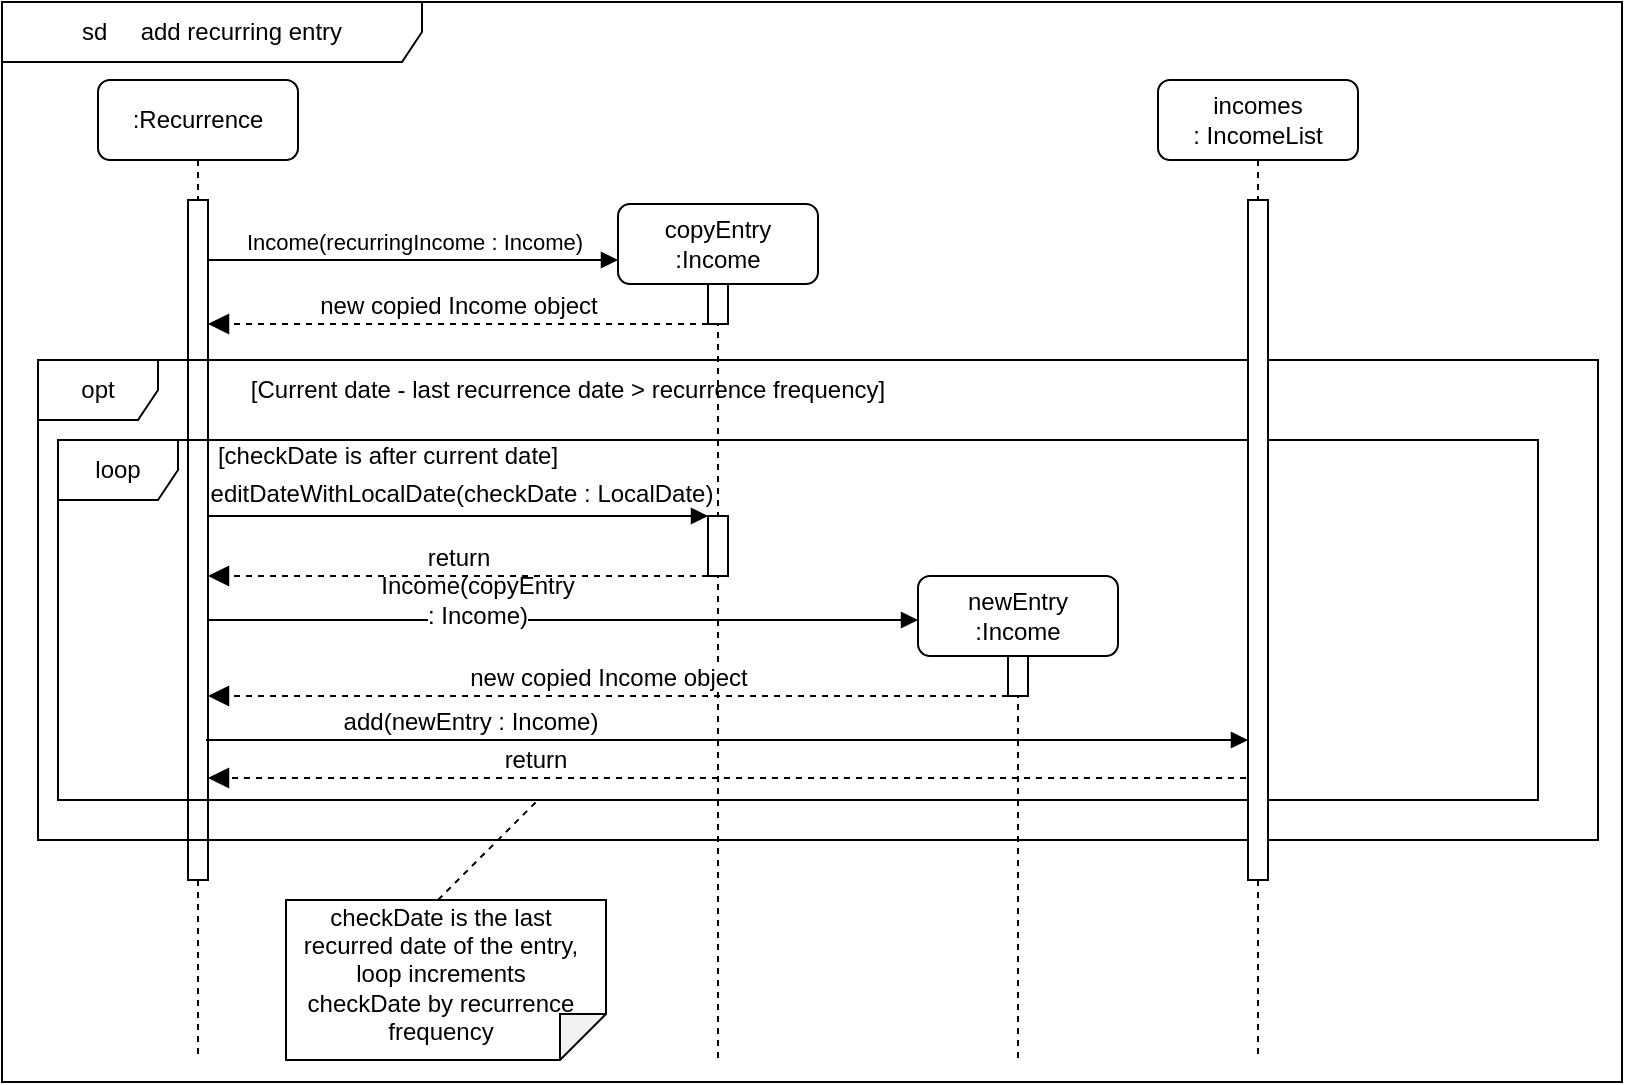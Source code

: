 <mxGraphModel dx="816" dy="549" grid="1" gridSize="10" guides="1" tooltips="1" connect="1" arrows="1" fold="1" page="1" pageScale="1" pageWidth="850" pageHeight="1100" math="0" shadow="0">
  <root>
    <mxCell id="0" />
    <mxCell id="1" parent="0" />
    <mxCell id="aM9ryv3xv72pqoxQDRHE-1" value=":Recurrence" style="shape=umlLifeline;rounded=1;perimeter=lifelinePerimeter;whiteSpace=wrap;html=1;container=0;dropTarget=0;collapsible=0;recursiveResize=0;outlineConnect=0;portConstraint=eastwest;newEdgeStyle={&quot;edgeStyle&quot;:&quot;elbowEdgeStyle&quot;,&quot;elbow&quot;:&quot;vertical&quot;,&quot;curved&quot;:0,&quot;rounded&quot;:0};" parent="1" vertex="1">
      <mxGeometry x="58" y="59" width="100" height="490" as="geometry" />
    </mxCell>
    <mxCell id="aM9ryv3xv72pqoxQDRHE-2" value="" style="html=1;points=[];perimeter=orthogonalPerimeter;outlineConnect=0;targetShapes=umlLifeline;portConstraint=eastwest;newEdgeStyle={&quot;edgeStyle&quot;:&quot;elbowEdgeStyle&quot;,&quot;elbow&quot;:&quot;vertical&quot;,&quot;curved&quot;:0,&quot;rounded&quot;:0};" parent="aM9ryv3xv72pqoxQDRHE-1" vertex="1">
      <mxGeometry x="45" y="60" width="10" height="340" as="geometry" />
    </mxCell>
    <mxCell id="aM9ryv3xv72pqoxQDRHE-5" value="copyEntry&lt;br&gt;:Income" style="shape=umlLifeline;rounded=1;perimeter=lifelinePerimeter;whiteSpace=wrap;html=1;container=0;dropTarget=0;collapsible=0;recursiveResize=0;outlineConnect=0;portConstraint=eastwest;newEdgeStyle={&quot;edgeStyle&quot;:&quot;elbowEdgeStyle&quot;,&quot;elbow&quot;:&quot;vertical&quot;,&quot;curved&quot;:0,&quot;rounded&quot;:0};" parent="1" vertex="1">
      <mxGeometry x="318" y="121" width="100" height="428" as="geometry" />
    </mxCell>
    <mxCell id="aM9ryv3xv72pqoxQDRHE-6" value="" style="html=1;points=[];perimeter=orthogonalPerimeter;outlineConnect=0;targetShapes=umlLifeline;portConstraint=eastwest;newEdgeStyle={&quot;edgeStyle&quot;:&quot;elbowEdgeStyle&quot;,&quot;elbow&quot;:&quot;vertical&quot;,&quot;curved&quot;:0,&quot;rounded&quot;:0};" parent="aM9ryv3xv72pqoxQDRHE-5" vertex="1">
      <mxGeometry x="45" y="40" width="10" height="20" as="geometry" />
    </mxCell>
    <mxCell id="aM9ryv3xv72pqoxQDRHE-7" value="Income(recurringIncome : Income)" style="html=1;verticalAlign=bottom;endArrow=block;edgeStyle=elbowEdgeStyle;elbow=vertical;curved=0;rounded=0;" parent="1" source="aM9ryv3xv72pqoxQDRHE-2" edge="1">
      <mxGeometry relative="1" as="geometry">
        <mxPoint x="213" y="149" as="sourcePoint" />
        <Array as="points">
          <mxPoint x="308" y="149" />
        </Array>
        <mxPoint x="318" y="149" as="targetPoint" />
      </mxGeometry>
    </mxCell>
    <mxCell id="aM9ryv3xv72pqoxQDRHE-8" value="&lt;font style=&quot;font-size: 12px;&quot;&gt;new copied Income object&lt;/font&gt;" style="html=1;verticalAlign=bottom;endArrow=block;dashed=1;endSize=8;edgeStyle=elbowEdgeStyle;elbow=vertical;curved=0;rounded=0;endFill=1;" parent="1" source="aM9ryv3xv72pqoxQDRHE-6" edge="1">
      <mxGeometry relative="1" as="geometry">
        <mxPoint x="113" y="181" as="targetPoint" />
        <Array as="points">
          <mxPoint x="208" y="181" />
        </Array>
        <mxPoint x="358" y="181" as="sourcePoint" />
      </mxGeometry>
    </mxCell>
    <mxCell id="KprL8Gtzc8UCZSi8YQah-1" value="opt" style="shape=umlFrame;whiteSpace=wrap;html=1;pointerEvents=0;" vertex="1" parent="1">
      <mxGeometry x="28" y="199" width="780" height="240" as="geometry" />
    </mxCell>
    <mxCell id="KprL8Gtzc8UCZSi8YQah-2" value="[Current date - last recurrence date &amp;gt; recurrence frequency]" style="text;html=1;align=center;verticalAlign=middle;whiteSpace=wrap;rounded=0;" vertex="1" parent="1">
      <mxGeometry x="128" y="199" width="330" height="30" as="geometry" />
    </mxCell>
    <mxCell id="KprL8Gtzc8UCZSi8YQah-3" value="loop" style="shape=umlFrame;whiteSpace=wrap;html=1;pointerEvents=0;" vertex="1" parent="1">
      <mxGeometry x="38" y="239" width="740" height="180" as="geometry" />
    </mxCell>
    <mxCell id="KprL8Gtzc8UCZSi8YQah-4" value="[checkDate is after current date]" style="text;html=1;align=center;verticalAlign=middle;whiteSpace=wrap;rounded=0;" vertex="1" parent="1">
      <mxGeometry x="98" y="232" width="210" height="30" as="geometry" />
    </mxCell>
    <mxCell id="KprL8Gtzc8UCZSi8YQah-5" value="" style="shape=note;whiteSpace=wrap;html=1;backgroundOutline=1;darkOpacity=0.05;rotation=90;size=23;" vertex="1" parent="1">
      <mxGeometry x="192" y="429" width="80" height="160" as="geometry" />
    </mxCell>
    <mxCell id="KprL8Gtzc8UCZSi8YQah-6" value="checkDate is the last recurred date of the entry, loop increments checkDate by recurrence frequency" style="text;html=1;align=center;verticalAlign=middle;whiteSpace=wrap;rounded=0;" vertex="1" parent="1">
      <mxGeometry x="157" y="490" width="144.67" height="31" as="geometry" />
    </mxCell>
    <mxCell id="KprL8Gtzc8UCZSi8YQah-7" value="" style="endArrow=none;dashed=1;html=1;rounded=0;" edge="1" parent="1">
      <mxGeometry width="50" height="50" relative="1" as="geometry">
        <mxPoint x="228" y="469" as="sourcePoint" />
        <mxPoint x="278" y="419" as="targetPoint" />
      </mxGeometry>
    </mxCell>
    <mxCell id="KprL8Gtzc8UCZSi8YQah-8" value="newEntry&lt;br&gt;:Income" style="shape=umlLifeline;rounded=1;perimeter=lifelinePerimeter;whiteSpace=wrap;html=1;container=0;dropTarget=0;collapsible=0;recursiveResize=0;outlineConnect=0;portConstraint=eastwest;newEdgeStyle={&quot;edgeStyle&quot;:&quot;elbowEdgeStyle&quot;,&quot;elbow&quot;:&quot;vertical&quot;,&quot;curved&quot;:0,&quot;rounded&quot;:0};" vertex="1" parent="1">
      <mxGeometry x="468" y="307" width="100" height="242" as="geometry" />
    </mxCell>
    <mxCell id="KprL8Gtzc8UCZSi8YQah-9" value="" style="html=1;points=[];perimeter=orthogonalPerimeter;outlineConnect=0;targetShapes=umlLifeline;portConstraint=eastwest;newEdgeStyle={&quot;edgeStyle&quot;:&quot;elbowEdgeStyle&quot;,&quot;elbow&quot;:&quot;vertical&quot;,&quot;curved&quot;:0,&quot;rounded&quot;:0};" vertex="1" parent="KprL8Gtzc8UCZSi8YQah-8">
      <mxGeometry x="45" y="40" width="10" height="20" as="geometry" />
    </mxCell>
    <mxCell id="KprL8Gtzc8UCZSi8YQah-16" value="" style="html=1;points=[];perimeter=orthogonalPerimeter;outlineConnect=0;targetShapes=umlLifeline;portConstraint=eastwest;newEdgeStyle={&quot;edgeStyle&quot;:&quot;elbowEdgeStyle&quot;,&quot;elbow&quot;:&quot;vertical&quot;,&quot;curved&quot;:0,&quot;rounded&quot;:0};" vertex="1" parent="1">
      <mxGeometry x="363" y="277" width="10" height="30" as="geometry" />
    </mxCell>
    <mxCell id="KprL8Gtzc8UCZSi8YQah-17" value="" style="endArrow=block;html=1;rounded=0;endFill=1;" edge="1" parent="1" source="aM9ryv3xv72pqoxQDRHE-2">
      <mxGeometry width="50" height="50" relative="1" as="geometry">
        <mxPoint x="263" y="329" as="sourcePoint" />
        <mxPoint x="468" y="329" as="targetPoint" />
      </mxGeometry>
    </mxCell>
    <mxCell id="KprL8Gtzc8UCZSi8YQah-18" value="&lt;span style=&quot;text-wrap-mode: nowrap; background-color: rgb(255, 255, 255);&quot;&gt;&lt;font style=&quot;font-size: 12px;&quot;&gt;Income(copyEntry : Income)&lt;/font&gt;&lt;/span&gt;" style="text;html=1;align=center;verticalAlign=middle;whiteSpace=wrap;rounded=0;" vertex="1" parent="1">
      <mxGeometry x="218" y="304" width="60" height="30" as="geometry" />
    </mxCell>
    <mxCell id="KprL8Gtzc8UCZSi8YQah-19" value="&lt;font style=&quot;font-size: 12px;&quot;&gt;new copied Income object&lt;/font&gt;" style="html=1;verticalAlign=bottom;endArrow=block;dashed=1;endSize=8;edgeStyle=elbowEdgeStyle;elbow=vertical;curved=0;rounded=0;endFill=1;" edge="1" parent="1">
      <mxGeometry relative="1" as="geometry">
        <mxPoint x="113" y="367" as="targetPoint" />
        <Array as="points">
          <mxPoint x="358" y="367" />
        </Array>
        <mxPoint x="513" y="367" as="sourcePoint" />
      </mxGeometry>
    </mxCell>
    <mxCell id="KprL8Gtzc8UCZSi8YQah-20" value="incomes&lt;div&gt;: IncomeList&lt;/div&gt;" style="shape=umlLifeline;rounded=1;perimeter=lifelinePerimeter;whiteSpace=wrap;html=1;container=0;dropTarget=0;collapsible=0;recursiveResize=0;outlineConnect=0;portConstraint=eastwest;newEdgeStyle={&quot;edgeStyle&quot;:&quot;elbowEdgeStyle&quot;,&quot;elbow&quot;:&quot;vertical&quot;,&quot;curved&quot;:0,&quot;rounded&quot;:0};" vertex="1" parent="1">
      <mxGeometry x="588" y="59" width="100" height="490" as="geometry" />
    </mxCell>
    <mxCell id="KprL8Gtzc8UCZSi8YQah-21" value="" style="html=1;points=[];perimeter=orthogonalPerimeter;outlineConnect=0;targetShapes=umlLifeline;portConstraint=eastwest;newEdgeStyle={&quot;edgeStyle&quot;:&quot;elbowEdgeStyle&quot;,&quot;elbow&quot;:&quot;vertical&quot;,&quot;curved&quot;:0,&quot;rounded&quot;:0};" vertex="1" parent="KprL8Gtzc8UCZSi8YQah-20">
      <mxGeometry x="45" y="60" width="10" height="340" as="geometry" />
    </mxCell>
    <mxCell id="KprL8Gtzc8UCZSi8YQah-22" value="" style="endArrow=block;html=1;rounded=0;endFill=1;" edge="1" parent="1">
      <mxGeometry width="50" height="50" relative="1" as="geometry">
        <mxPoint x="112" y="389" as="sourcePoint" />
        <mxPoint x="633" y="389" as="targetPoint" />
      </mxGeometry>
    </mxCell>
    <mxCell id="KprL8Gtzc8UCZSi8YQah-23" value="add(newEntry : Income)" style="text;html=1;align=center;verticalAlign=middle;whiteSpace=wrap;rounded=0;" vertex="1" parent="1">
      <mxGeometry x="174" y="365" width="141" height="30" as="geometry" />
    </mxCell>
    <mxCell id="KprL8Gtzc8UCZSi8YQah-24" value="" style="html=1;verticalAlign=bottom;endArrow=block;dashed=1;endSize=8;edgeStyle=elbowEdgeStyle;elbow=vertical;curved=0;rounded=0;endFill=1;" edge="1" parent="1" target="aM9ryv3xv72pqoxQDRHE-2">
      <mxGeometry relative="1" as="geometry">
        <mxPoint x="118" y="408" as="targetPoint" />
        <Array as="points">
          <mxPoint x="363" y="408" />
        </Array>
        <mxPoint x="632" y="408" as="sourcePoint" />
      </mxGeometry>
    </mxCell>
    <mxCell id="KprL8Gtzc8UCZSi8YQah-25" value="return" style="text;html=1;align=center;verticalAlign=middle;whiteSpace=wrap;rounded=0;" vertex="1" parent="1">
      <mxGeometry x="247" y="384" width="60" height="30" as="geometry" />
    </mxCell>
    <mxCell id="KprL8Gtzc8UCZSi8YQah-12" value="editDateWithLocalDate(checkDate : LocalDate)" style="text;html=1;align=center;verticalAlign=middle;whiteSpace=wrap;rounded=0;" vertex="1" parent="1">
      <mxGeometry x="104.5" y="251" width="270" height="30" as="geometry" />
    </mxCell>
    <mxCell id="KprL8Gtzc8UCZSi8YQah-26" value="sd&amp;nbsp; &amp;nbsp; &amp;nbsp;add recurring entry" style="shape=umlFrame;whiteSpace=wrap;html=1;pointerEvents=0;width=210;height=30;" vertex="1" parent="1">
      <mxGeometry x="10" y="20" width="810" height="540" as="geometry" />
    </mxCell>
    <mxCell id="KprL8Gtzc8UCZSi8YQah-30" value="" style="endArrow=block;html=1;rounded=0;endFill=1;" edge="1" parent="1" source="aM9ryv3xv72pqoxQDRHE-2">
      <mxGeometry width="50" height="50" relative="1" as="geometry">
        <mxPoint x="116" y="277" as="sourcePoint" />
        <mxPoint x="363" y="277" as="targetPoint" />
      </mxGeometry>
    </mxCell>
    <mxCell id="KprL8Gtzc8UCZSi8YQah-31" value="&lt;font style=&quot;font-size: 12px;&quot;&gt;return&lt;/font&gt;" style="html=1;verticalAlign=bottom;endArrow=block;dashed=1;endSize=8;edgeStyle=elbowEdgeStyle;elbow=vertical;curved=0;rounded=0;endFill=1;" edge="1" parent="1">
      <mxGeometry relative="1" as="geometry">
        <mxPoint x="113" y="307" as="targetPoint" />
        <Array as="points">
          <mxPoint x="208" y="307" />
        </Array>
        <mxPoint x="363" y="307" as="sourcePoint" />
      </mxGeometry>
    </mxCell>
  </root>
</mxGraphModel>
